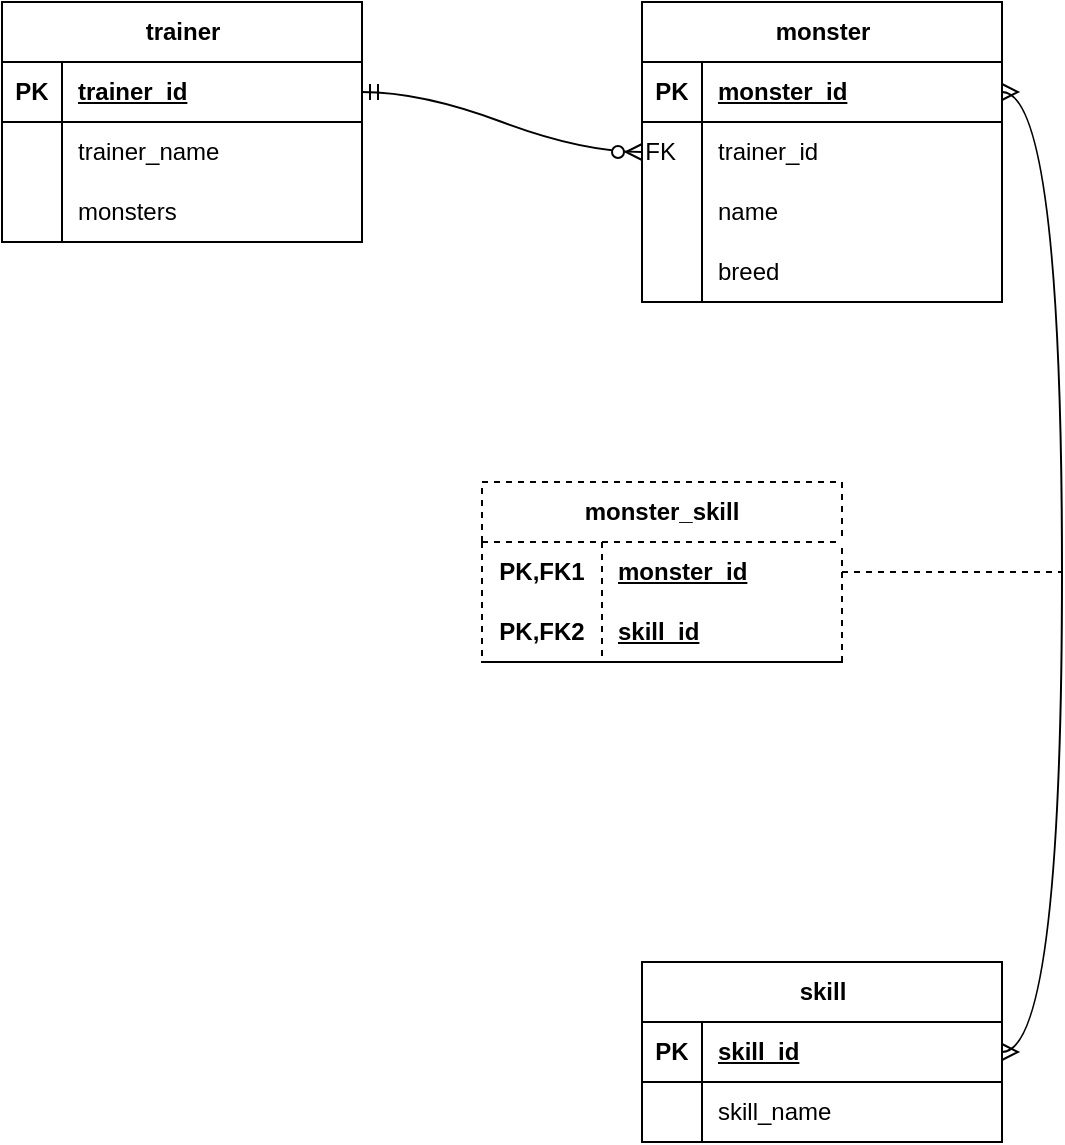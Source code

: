 <mxfile version="24.0.4" type="device">
  <diagram name="Page-1" id="G4PVFtiHpAfOu8J7KXhJ">
    <mxGraphModel dx="1315" dy="762" grid="1" gridSize="10" guides="1" tooltips="1" connect="1" arrows="1" fold="1" page="1" pageScale="1" pageWidth="850" pageHeight="1100" math="0" shadow="0">
      <root>
        <mxCell id="0" />
        <mxCell id="1" parent="0" />
        <mxCell id="Zajm5Z4qVnhxfCz--sPa-5" value="trainer" style="shape=table;startSize=30;container=1;collapsible=1;childLayout=tableLayout;fixedRows=1;rowLines=0;fontStyle=1;align=center;resizeLast=1;html=1;" vertex="1" parent="1">
          <mxGeometry x="40" y="40" width="180" height="120" as="geometry" />
        </mxCell>
        <mxCell id="Zajm5Z4qVnhxfCz--sPa-6" value="" style="shape=tableRow;horizontal=0;startSize=0;swimlaneHead=0;swimlaneBody=0;fillColor=none;collapsible=0;dropTarget=0;points=[[0,0.5],[1,0.5]];portConstraint=eastwest;top=0;left=0;right=0;bottom=1;" vertex="1" parent="Zajm5Z4qVnhxfCz--sPa-5">
          <mxGeometry y="30" width="180" height="30" as="geometry" />
        </mxCell>
        <mxCell id="Zajm5Z4qVnhxfCz--sPa-7" value="PK" style="shape=partialRectangle;connectable=0;fillColor=none;top=0;left=0;bottom=0;right=0;fontStyle=1;overflow=hidden;whiteSpace=wrap;html=1;" vertex="1" parent="Zajm5Z4qVnhxfCz--sPa-6">
          <mxGeometry width="30" height="30" as="geometry">
            <mxRectangle width="30" height="30" as="alternateBounds" />
          </mxGeometry>
        </mxCell>
        <mxCell id="Zajm5Z4qVnhxfCz--sPa-8" value="trainer_id" style="shape=partialRectangle;connectable=0;fillColor=none;top=0;left=0;bottom=0;right=0;align=left;spacingLeft=6;fontStyle=5;overflow=hidden;whiteSpace=wrap;html=1;" vertex="1" parent="Zajm5Z4qVnhxfCz--sPa-6">
          <mxGeometry x="30" width="150" height="30" as="geometry">
            <mxRectangle width="150" height="30" as="alternateBounds" />
          </mxGeometry>
        </mxCell>
        <mxCell id="Zajm5Z4qVnhxfCz--sPa-9" value="" style="shape=tableRow;horizontal=0;startSize=0;swimlaneHead=0;swimlaneBody=0;fillColor=none;collapsible=0;dropTarget=0;points=[[0,0.5],[1,0.5]];portConstraint=eastwest;top=0;left=0;right=0;bottom=0;" vertex="1" parent="Zajm5Z4qVnhxfCz--sPa-5">
          <mxGeometry y="60" width="180" height="30" as="geometry" />
        </mxCell>
        <mxCell id="Zajm5Z4qVnhxfCz--sPa-10" value="" style="shape=partialRectangle;connectable=0;fillColor=none;top=0;left=0;bottom=0;right=0;editable=1;overflow=hidden;whiteSpace=wrap;html=1;" vertex="1" parent="Zajm5Z4qVnhxfCz--sPa-9">
          <mxGeometry width="30" height="30" as="geometry">
            <mxRectangle width="30" height="30" as="alternateBounds" />
          </mxGeometry>
        </mxCell>
        <mxCell id="Zajm5Z4qVnhxfCz--sPa-11" value="trainer_name" style="shape=partialRectangle;connectable=0;fillColor=none;top=0;left=0;bottom=0;right=0;align=left;spacingLeft=6;overflow=hidden;whiteSpace=wrap;html=1;" vertex="1" parent="Zajm5Z4qVnhxfCz--sPa-9">
          <mxGeometry x="30" width="150" height="30" as="geometry">
            <mxRectangle width="150" height="30" as="alternateBounds" />
          </mxGeometry>
        </mxCell>
        <mxCell id="Zajm5Z4qVnhxfCz--sPa-12" value="" style="shape=tableRow;horizontal=0;startSize=0;swimlaneHead=0;swimlaneBody=0;fillColor=none;collapsible=0;dropTarget=0;points=[[0,0.5],[1,0.5]];portConstraint=eastwest;top=0;left=0;right=0;bottom=0;" vertex="1" parent="Zajm5Z4qVnhxfCz--sPa-5">
          <mxGeometry y="90" width="180" height="30" as="geometry" />
        </mxCell>
        <mxCell id="Zajm5Z4qVnhxfCz--sPa-13" value="" style="shape=partialRectangle;connectable=0;fillColor=none;top=0;left=0;bottom=0;right=0;editable=1;overflow=hidden;whiteSpace=wrap;html=1;" vertex="1" parent="Zajm5Z4qVnhxfCz--sPa-12">
          <mxGeometry width="30" height="30" as="geometry">
            <mxRectangle width="30" height="30" as="alternateBounds" />
          </mxGeometry>
        </mxCell>
        <mxCell id="Zajm5Z4qVnhxfCz--sPa-14" value="monsters" style="shape=partialRectangle;connectable=0;fillColor=none;top=0;left=0;bottom=0;right=0;align=left;spacingLeft=6;overflow=hidden;whiteSpace=wrap;html=1;" vertex="1" parent="Zajm5Z4qVnhxfCz--sPa-12">
          <mxGeometry x="30" width="150" height="30" as="geometry">
            <mxRectangle width="150" height="30" as="alternateBounds" />
          </mxGeometry>
        </mxCell>
        <mxCell id="Zajm5Z4qVnhxfCz--sPa-18" value="monster" style="shape=table;startSize=30;container=1;collapsible=1;childLayout=tableLayout;fixedRows=1;rowLines=0;fontStyle=1;align=center;resizeLast=1;html=1;" vertex="1" parent="1">
          <mxGeometry x="360" y="40" width="180" height="150" as="geometry" />
        </mxCell>
        <mxCell id="Zajm5Z4qVnhxfCz--sPa-19" value="" style="shape=tableRow;horizontal=0;startSize=0;swimlaneHead=0;swimlaneBody=0;fillColor=none;collapsible=0;dropTarget=0;points=[[0,0.5],[1,0.5]];portConstraint=eastwest;top=0;left=0;right=0;bottom=1;" vertex="1" parent="Zajm5Z4qVnhxfCz--sPa-18">
          <mxGeometry y="30" width="180" height="30" as="geometry" />
        </mxCell>
        <mxCell id="Zajm5Z4qVnhxfCz--sPa-20" value="PK" style="shape=partialRectangle;connectable=0;fillColor=none;top=0;left=0;bottom=0;right=0;fontStyle=1;overflow=hidden;whiteSpace=wrap;html=1;" vertex="1" parent="Zajm5Z4qVnhxfCz--sPa-19">
          <mxGeometry width="30" height="30" as="geometry">
            <mxRectangle width="30" height="30" as="alternateBounds" />
          </mxGeometry>
        </mxCell>
        <mxCell id="Zajm5Z4qVnhxfCz--sPa-21" value="monster_id" style="shape=partialRectangle;connectable=0;fillColor=none;top=0;left=0;bottom=0;right=0;align=left;spacingLeft=6;fontStyle=5;overflow=hidden;whiteSpace=wrap;html=1;" vertex="1" parent="Zajm5Z4qVnhxfCz--sPa-19">
          <mxGeometry x="30" width="150" height="30" as="geometry">
            <mxRectangle width="150" height="30" as="alternateBounds" />
          </mxGeometry>
        </mxCell>
        <mxCell id="Zajm5Z4qVnhxfCz--sPa-22" value="" style="shape=tableRow;horizontal=0;startSize=0;swimlaneHead=0;swimlaneBody=0;fillColor=none;collapsible=0;dropTarget=0;points=[[0,0.5],[1,0.5]];portConstraint=eastwest;top=0;left=0;right=0;bottom=0;" vertex="1" parent="Zajm5Z4qVnhxfCz--sPa-18">
          <mxGeometry y="60" width="180" height="30" as="geometry" />
        </mxCell>
        <mxCell id="Zajm5Z4qVnhxfCz--sPa-23" value="FK&lt;span style=&quot;white-space: pre;&quot;&gt;&#x9;&lt;/span&gt;" style="shape=partialRectangle;connectable=0;fillColor=none;top=0;left=0;bottom=0;right=0;editable=1;overflow=hidden;whiteSpace=wrap;html=1;" vertex="1" parent="Zajm5Z4qVnhxfCz--sPa-22">
          <mxGeometry width="30" height="30" as="geometry">
            <mxRectangle width="30" height="30" as="alternateBounds" />
          </mxGeometry>
        </mxCell>
        <mxCell id="Zajm5Z4qVnhxfCz--sPa-24" value="trainer_id" style="shape=partialRectangle;connectable=0;fillColor=none;top=0;left=0;bottom=0;right=0;align=left;spacingLeft=6;overflow=hidden;whiteSpace=wrap;html=1;" vertex="1" parent="Zajm5Z4qVnhxfCz--sPa-22">
          <mxGeometry x="30" width="150" height="30" as="geometry">
            <mxRectangle width="150" height="30" as="alternateBounds" />
          </mxGeometry>
        </mxCell>
        <mxCell id="Zajm5Z4qVnhxfCz--sPa-28" value="" style="shape=tableRow;horizontal=0;startSize=0;swimlaneHead=0;swimlaneBody=0;fillColor=none;collapsible=0;dropTarget=0;points=[[0,0.5],[1,0.5]];portConstraint=eastwest;top=0;left=0;right=0;bottom=0;" vertex="1" parent="Zajm5Z4qVnhxfCz--sPa-18">
          <mxGeometry y="90" width="180" height="30" as="geometry" />
        </mxCell>
        <mxCell id="Zajm5Z4qVnhxfCz--sPa-29" value="" style="shape=partialRectangle;connectable=0;fillColor=none;top=0;left=0;bottom=0;right=0;editable=1;overflow=hidden;whiteSpace=wrap;html=1;" vertex="1" parent="Zajm5Z4qVnhxfCz--sPa-28">
          <mxGeometry width="30" height="30" as="geometry">
            <mxRectangle width="30" height="30" as="alternateBounds" />
          </mxGeometry>
        </mxCell>
        <mxCell id="Zajm5Z4qVnhxfCz--sPa-30" value="name" style="shape=partialRectangle;connectable=0;fillColor=none;top=0;left=0;bottom=0;right=0;align=left;spacingLeft=6;overflow=hidden;whiteSpace=wrap;html=1;" vertex="1" parent="Zajm5Z4qVnhxfCz--sPa-28">
          <mxGeometry x="30" width="150" height="30" as="geometry">
            <mxRectangle width="150" height="30" as="alternateBounds" />
          </mxGeometry>
        </mxCell>
        <mxCell id="Zajm5Z4qVnhxfCz--sPa-31" style="shape=tableRow;horizontal=0;startSize=0;swimlaneHead=0;swimlaneBody=0;fillColor=none;collapsible=0;dropTarget=0;points=[[0,0.5],[1,0.5]];portConstraint=eastwest;top=0;left=0;right=0;bottom=0;" vertex="1" parent="Zajm5Z4qVnhxfCz--sPa-18">
          <mxGeometry y="120" width="180" height="30" as="geometry" />
        </mxCell>
        <mxCell id="Zajm5Z4qVnhxfCz--sPa-32" style="shape=partialRectangle;connectable=0;fillColor=none;top=0;left=0;bottom=0;right=0;editable=1;overflow=hidden;whiteSpace=wrap;html=1;" vertex="1" parent="Zajm5Z4qVnhxfCz--sPa-31">
          <mxGeometry width="30" height="30" as="geometry">
            <mxRectangle width="30" height="30" as="alternateBounds" />
          </mxGeometry>
        </mxCell>
        <mxCell id="Zajm5Z4qVnhxfCz--sPa-33" value="breed" style="shape=partialRectangle;connectable=0;fillColor=none;top=0;left=0;bottom=0;right=0;align=left;spacingLeft=6;overflow=hidden;whiteSpace=wrap;html=1;" vertex="1" parent="Zajm5Z4qVnhxfCz--sPa-31">
          <mxGeometry x="30" width="150" height="30" as="geometry">
            <mxRectangle width="150" height="30" as="alternateBounds" />
          </mxGeometry>
        </mxCell>
        <mxCell id="Zajm5Z4qVnhxfCz--sPa-34" value="skill" style="shape=table;startSize=30;container=1;collapsible=1;childLayout=tableLayout;fixedRows=1;rowLines=0;fontStyle=1;align=center;resizeLast=1;html=1;" vertex="1" parent="1">
          <mxGeometry x="360" y="520" width="180" height="90" as="geometry" />
        </mxCell>
        <mxCell id="Zajm5Z4qVnhxfCz--sPa-35" value="" style="shape=tableRow;horizontal=0;startSize=0;swimlaneHead=0;swimlaneBody=0;fillColor=none;collapsible=0;dropTarget=0;points=[[0,0.5],[1,0.5]];portConstraint=eastwest;top=0;left=0;right=0;bottom=1;" vertex="1" parent="Zajm5Z4qVnhxfCz--sPa-34">
          <mxGeometry y="30" width="180" height="30" as="geometry" />
        </mxCell>
        <mxCell id="Zajm5Z4qVnhxfCz--sPa-36" value="PK" style="shape=partialRectangle;connectable=0;fillColor=none;top=0;left=0;bottom=0;right=0;fontStyle=1;overflow=hidden;whiteSpace=wrap;html=1;" vertex="1" parent="Zajm5Z4qVnhxfCz--sPa-35">
          <mxGeometry width="30" height="30" as="geometry">
            <mxRectangle width="30" height="30" as="alternateBounds" />
          </mxGeometry>
        </mxCell>
        <mxCell id="Zajm5Z4qVnhxfCz--sPa-37" value="skill_id" style="shape=partialRectangle;connectable=0;fillColor=none;top=0;left=0;bottom=0;right=0;align=left;spacingLeft=6;fontStyle=5;overflow=hidden;whiteSpace=wrap;html=1;" vertex="1" parent="Zajm5Z4qVnhxfCz--sPa-35">
          <mxGeometry x="30" width="150" height="30" as="geometry">
            <mxRectangle width="150" height="30" as="alternateBounds" />
          </mxGeometry>
        </mxCell>
        <mxCell id="Zajm5Z4qVnhxfCz--sPa-38" value="" style="shape=tableRow;horizontal=0;startSize=0;swimlaneHead=0;swimlaneBody=0;fillColor=none;collapsible=0;dropTarget=0;points=[[0,0.5],[1,0.5]];portConstraint=eastwest;top=0;left=0;right=0;bottom=0;" vertex="1" parent="Zajm5Z4qVnhxfCz--sPa-34">
          <mxGeometry y="60" width="180" height="30" as="geometry" />
        </mxCell>
        <mxCell id="Zajm5Z4qVnhxfCz--sPa-39" value="" style="shape=partialRectangle;connectable=0;fillColor=none;top=0;left=0;bottom=0;right=0;editable=1;overflow=hidden;whiteSpace=wrap;html=1;" vertex="1" parent="Zajm5Z4qVnhxfCz--sPa-38">
          <mxGeometry width="30" height="30" as="geometry">
            <mxRectangle width="30" height="30" as="alternateBounds" />
          </mxGeometry>
        </mxCell>
        <mxCell id="Zajm5Z4qVnhxfCz--sPa-40" value="skill_name" style="shape=partialRectangle;connectable=0;fillColor=none;top=0;left=0;bottom=0;right=0;align=left;spacingLeft=6;overflow=hidden;whiteSpace=wrap;html=1;" vertex="1" parent="Zajm5Z4qVnhxfCz--sPa-38">
          <mxGeometry x="30" width="150" height="30" as="geometry">
            <mxRectangle width="150" height="30" as="alternateBounds" />
          </mxGeometry>
        </mxCell>
        <mxCell id="Zajm5Z4qVnhxfCz--sPa-47" value="monster_skill" style="shape=table;startSize=30;container=1;collapsible=1;childLayout=tableLayout;fixedRows=1;rowLines=0;fontStyle=1;align=center;resizeLast=1;html=1;whiteSpace=wrap;dashed=1;" vertex="1" parent="1">
          <mxGeometry x="280" y="280" width="180" height="90" as="geometry" />
        </mxCell>
        <mxCell id="Zajm5Z4qVnhxfCz--sPa-48" value="" style="shape=tableRow;horizontal=0;startSize=0;swimlaneHead=0;swimlaneBody=0;fillColor=none;collapsible=0;dropTarget=0;points=[[0,0.5],[1,0.5]];portConstraint=eastwest;top=0;left=0;right=0;bottom=0;html=1;" vertex="1" parent="Zajm5Z4qVnhxfCz--sPa-47">
          <mxGeometry y="30" width="180" height="30" as="geometry" />
        </mxCell>
        <mxCell id="Zajm5Z4qVnhxfCz--sPa-49" value="PK,FK1" style="shape=partialRectangle;connectable=0;fillColor=none;top=0;left=0;bottom=0;right=0;fontStyle=1;overflow=hidden;html=1;whiteSpace=wrap;" vertex="1" parent="Zajm5Z4qVnhxfCz--sPa-48">
          <mxGeometry width="60" height="30" as="geometry">
            <mxRectangle width="60" height="30" as="alternateBounds" />
          </mxGeometry>
        </mxCell>
        <mxCell id="Zajm5Z4qVnhxfCz--sPa-50" value="monster_id" style="shape=partialRectangle;connectable=0;fillColor=none;top=0;left=0;bottom=0;right=0;align=left;spacingLeft=6;fontStyle=5;overflow=hidden;html=1;whiteSpace=wrap;" vertex="1" parent="Zajm5Z4qVnhxfCz--sPa-48">
          <mxGeometry x="60" width="120" height="30" as="geometry">
            <mxRectangle width="120" height="30" as="alternateBounds" />
          </mxGeometry>
        </mxCell>
        <mxCell id="Zajm5Z4qVnhxfCz--sPa-51" value="" style="shape=tableRow;horizontal=0;startSize=0;swimlaneHead=0;swimlaneBody=0;fillColor=none;collapsible=0;dropTarget=0;points=[[0,0.5],[1,0.5]];portConstraint=eastwest;top=0;left=0;right=0;bottom=1;html=1;" vertex="1" parent="Zajm5Z4qVnhxfCz--sPa-47">
          <mxGeometry y="60" width="180" height="30" as="geometry" />
        </mxCell>
        <mxCell id="Zajm5Z4qVnhxfCz--sPa-52" value="PK,FK2" style="shape=partialRectangle;connectable=0;fillColor=none;top=0;left=0;bottom=0;right=0;fontStyle=1;overflow=hidden;html=1;whiteSpace=wrap;" vertex="1" parent="Zajm5Z4qVnhxfCz--sPa-51">
          <mxGeometry width="60" height="30" as="geometry">
            <mxRectangle width="60" height="30" as="alternateBounds" />
          </mxGeometry>
        </mxCell>
        <mxCell id="Zajm5Z4qVnhxfCz--sPa-53" value="skill_id" style="shape=partialRectangle;connectable=0;fillColor=none;top=0;left=0;bottom=0;right=0;align=left;spacingLeft=6;fontStyle=5;overflow=hidden;html=1;whiteSpace=wrap;" vertex="1" parent="Zajm5Z4qVnhxfCz--sPa-51">
          <mxGeometry x="60" width="120" height="30" as="geometry">
            <mxRectangle width="120" height="30" as="alternateBounds" />
          </mxGeometry>
        </mxCell>
        <mxCell id="Zajm5Z4qVnhxfCz--sPa-60" value="" style="edgeStyle=entityRelationEdgeStyle;fontSize=12;html=1;endArrow=ERmany;startArrow=ERmany;rounded=0;curved=1;entryX=1;entryY=0.5;entryDx=0;entryDy=0;exitX=1;exitY=0.5;exitDx=0;exitDy=0;" edge="1" parent="1" source="Zajm5Z4qVnhxfCz--sPa-35" target="Zajm5Z4qVnhxfCz--sPa-19">
          <mxGeometry width="100" height="100" relative="1" as="geometry">
            <mxPoint x="660" y="565" as="sourcePoint" />
            <mxPoint x="660" y="85" as="targetPoint" />
            <Array as="points">
              <mxPoint x="790" y="140" />
              <mxPoint x="820" y="320" />
              <mxPoint x="790" y="330" />
              <mxPoint x="800" y="140" />
              <mxPoint x="790" y="200" />
              <mxPoint x="800" y="220" />
              <mxPoint x="770" y="160" />
              <mxPoint x="770" y="160" />
            </Array>
          </mxGeometry>
        </mxCell>
        <mxCell id="Zajm5Z4qVnhxfCz--sPa-62" value="" style="line;strokeWidth=1;rotatable=0;dashed=1;labelPosition=right;align=left;verticalAlign=middle;spacingTop=0;spacingLeft=6;points=[];portConstraint=eastwest;" vertex="1" parent="1">
          <mxGeometry x="460" y="320" width="110" height="10" as="geometry" />
        </mxCell>
        <mxCell id="Zajm5Z4qVnhxfCz--sPa-63" value="" style="edgeStyle=entityRelationEdgeStyle;fontSize=12;html=1;endArrow=ERzeroToMany;startArrow=ERmandOne;rounded=0;exitX=1;exitY=0.5;exitDx=0;exitDy=0;entryX=0;entryY=0.5;entryDx=0;entryDy=0;curved=1;" edge="1" parent="1" source="Zajm5Z4qVnhxfCz--sPa-6" target="Zajm5Z4qVnhxfCz--sPa-22">
          <mxGeometry width="100" height="100" relative="1" as="geometry">
            <mxPoint x="250" y="200" as="sourcePoint" />
            <mxPoint x="350" y="100" as="targetPoint" />
          </mxGeometry>
        </mxCell>
      </root>
    </mxGraphModel>
  </diagram>
</mxfile>
